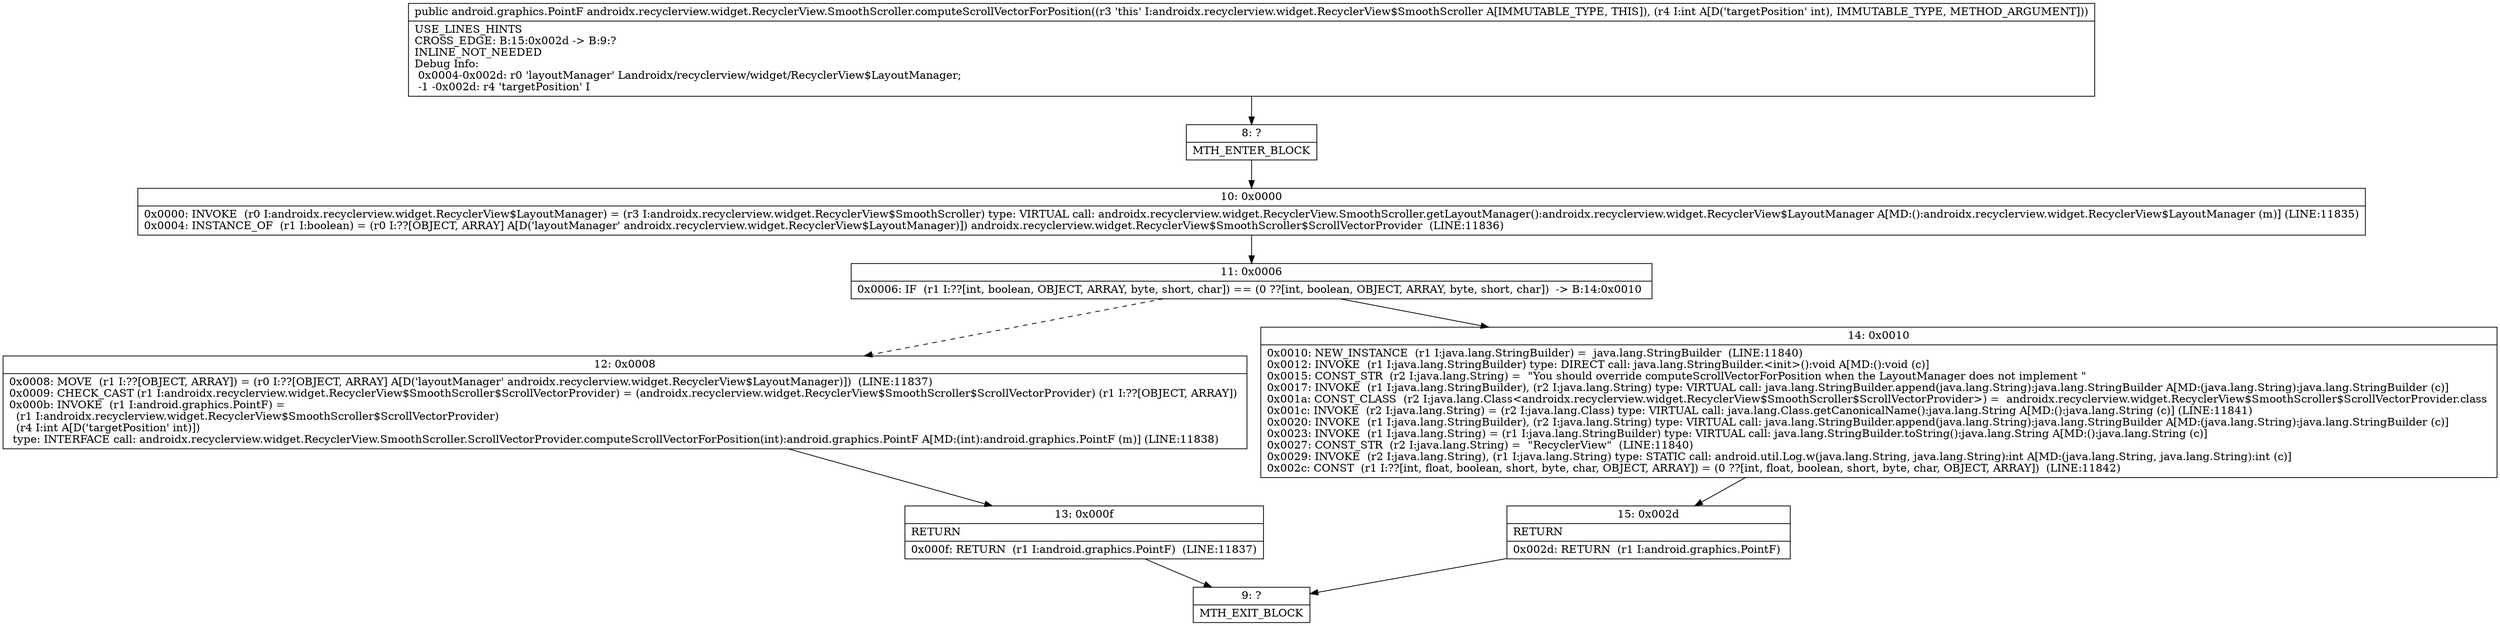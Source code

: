 digraph "CFG forandroidx.recyclerview.widget.RecyclerView.SmoothScroller.computeScrollVectorForPosition(I)Landroid\/graphics\/PointF;" {
Node_8 [shape=record,label="{8\:\ ?|MTH_ENTER_BLOCK\l}"];
Node_10 [shape=record,label="{10\:\ 0x0000|0x0000: INVOKE  (r0 I:androidx.recyclerview.widget.RecyclerView$LayoutManager) = (r3 I:androidx.recyclerview.widget.RecyclerView$SmoothScroller) type: VIRTUAL call: androidx.recyclerview.widget.RecyclerView.SmoothScroller.getLayoutManager():androidx.recyclerview.widget.RecyclerView$LayoutManager A[MD:():androidx.recyclerview.widget.RecyclerView$LayoutManager (m)] (LINE:11835)\l0x0004: INSTANCE_OF  (r1 I:boolean) = (r0 I:??[OBJECT, ARRAY] A[D('layoutManager' androidx.recyclerview.widget.RecyclerView$LayoutManager)]) androidx.recyclerview.widget.RecyclerView$SmoothScroller$ScrollVectorProvider  (LINE:11836)\l}"];
Node_11 [shape=record,label="{11\:\ 0x0006|0x0006: IF  (r1 I:??[int, boolean, OBJECT, ARRAY, byte, short, char]) == (0 ??[int, boolean, OBJECT, ARRAY, byte, short, char])  \-\> B:14:0x0010 \l}"];
Node_12 [shape=record,label="{12\:\ 0x0008|0x0008: MOVE  (r1 I:??[OBJECT, ARRAY]) = (r0 I:??[OBJECT, ARRAY] A[D('layoutManager' androidx.recyclerview.widget.RecyclerView$LayoutManager)])  (LINE:11837)\l0x0009: CHECK_CAST (r1 I:androidx.recyclerview.widget.RecyclerView$SmoothScroller$ScrollVectorProvider) = (androidx.recyclerview.widget.RecyclerView$SmoothScroller$ScrollVectorProvider) (r1 I:??[OBJECT, ARRAY]) \l0x000b: INVOKE  (r1 I:android.graphics.PointF) = \l  (r1 I:androidx.recyclerview.widget.RecyclerView$SmoothScroller$ScrollVectorProvider)\l  (r4 I:int A[D('targetPosition' int)])\l type: INTERFACE call: androidx.recyclerview.widget.RecyclerView.SmoothScroller.ScrollVectorProvider.computeScrollVectorForPosition(int):android.graphics.PointF A[MD:(int):android.graphics.PointF (m)] (LINE:11838)\l}"];
Node_13 [shape=record,label="{13\:\ 0x000f|RETURN\l|0x000f: RETURN  (r1 I:android.graphics.PointF)  (LINE:11837)\l}"];
Node_9 [shape=record,label="{9\:\ ?|MTH_EXIT_BLOCK\l}"];
Node_14 [shape=record,label="{14\:\ 0x0010|0x0010: NEW_INSTANCE  (r1 I:java.lang.StringBuilder) =  java.lang.StringBuilder  (LINE:11840)\l0x0012: INVOKE  (r1 I:java.lang.StringBuilder) type: DIRECT call: java.lang.StringBuilder.\<init\>():void A[MD:():void (c)]\l0x0015: CONST_STR  (r2 I:java.lang.String) =  \"You should override computeScrollVectorForPosition when the LayoutManager does not implement \" \l0x0017: INVOKE  (r1 I:java.lang.StringBuilder), (r2 I:java.lang.String) type: VIRTUAL call: java.lang.StringBuilder.append(java.lang.String):java.lang.StringBuilder A[MD:(java.lang.String):java.lang.StringBuilder (c)]\l0x001a: CONST_CLASS  (r2 I:java.lang.Class\<androidx.recyclerview.widget.RecyclerView$SmoothScroller$ScrollVectorProvider\>) =  androidx.recyclerview.widget.RecyclerView$SmoothScroller$ScrollVectorProvider.class \l0x001c: INVOKE  (r2 I:java.lang.String) = (r2 I:java.lang.Class) type: VIRTUAL call: java.lang.Class.getCanonicalName():java.lang.String A[MD:():java.lang.String (c)] (LINE:11841)\l0x0020: INVOKE  (r1 I:java.lang.StringBuilder), (r2 I:java.lang.String) type: VIRTUAL call: java.lang.StringBuilder.append(java.lang.String):java.lang.StringBuilder A[MD:(java.lang.String):java.lang.StringBuilder (c)]\l0x0023: INVOKE  (r1 I:java.lang.String) = (r1 I:java.lang.StringBuilder) type: VIRTUAL call: java.lang.StringBuilder.toString():java.lang.String A[MD:():java.lang.String (c)]\l0x0027: CONST_STR  (r2 I:java.lang.String) =  \"RecyclerView\"  (LINE:11840)\l0x0029: INVOKE  (r2 I:java.lang.String), (r1 I:java.lang.String) type: STATIC call: android.util.Log.w(java.lang.String, java.lang.String):int A[MD:(java.lang.String, java.lang.String):int (c)]\l0x002c: CONST  (r1 I:??[int, float, boolean, short, byte, char, OBJECT, ARRAY]) = (0 ??[int, float, boolean, short, byte, char, OBJECT, ARRAY])  (LINE:11842)\l}"];
Node_15 [shape=record,label="{15\:\ 0x002d|RETURN\l|0x002d: RETURN  (r1 I:android.graphics.PointF) \l}"];
MethodNode[shape=record,label="{public android.graphics.PointF androidx.recyclerview.widget.RecyclerView.SmoothScroller.computeScrollVectorForPosition((r3 'this' I:androidx.recyclerview.widget.RecyclerView$SmoothScroller A[IMMUTABLE_TYPE, THIS]), (r4 I:int A[D('targetPosition' int), IMMUTABLE_TYPE, METHOD_ARGUMENT]))  | USE_LINES_HINTS\lCROSS_EDGE: B:15:0x002d \-\> B:9:?\lINLINE_NOT_NEEDED\lDebug Info:\l  0x0004\-0x002d: r0 'layoutManager' Landroidx\/recyclerview\/widget\/RecyclerView$LayoutManager;\l  \-1 \-0x002d: r4 'targetPosition' I\l}"];
MethodNode -> Node_8;Node_8 -> Node_10;
Node_10 -> Node_11;
Node_11 -> Node_12[style=dashed];
Node_11 -> Node_14;
Node_12 -> Node_13;
Node_13 -> Node_9;
Node_14 -> Node_15;
Node_15 -> Node_9;
}

